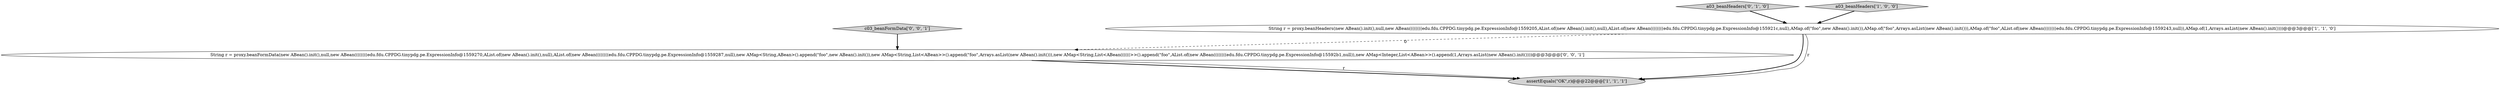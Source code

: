 digraph {
2 [style = filled, label = "assertEquals(\"OK\",r)@@@22@@@['1', '1', '1']", fillcolor = lightgray, shape = ellipse image = "AAA0AAABBB1BBB"];
1 [style = filled, label = "String r = proxy.beanHeaders(new ABean().init(),null,new ABean((((((((edu.fdu.CPPDG.tinypdg.pe.ExpressionInfo@1559205,AList.of(new ABean().init(),null),AList.of(new ABean((((((((edu.fdu.CPPDG.tinypdg.pe.ExpressionInfo@155921c,null),AMap.of(\"foo\",new ABean().init()),AMap.of(\"foo\",Arrays.asList(new ABean().init())),AMap.of(\"foo\",AList.of(new ABean((((((((edu.fdu.CPPDG.tinypdg.pe.ExpressionInfo@1559243,null)),AMap.of(1,Arrays.asList(new ABean().init())))@@@3@@@['1', '1', '0']", fillcolor = white, shape = ellipse image = "AAA0AAABBB1BBB"];
3 [style = filled, label = "a03_beanHeaders['0', '1', '0']", fillcolor = lightgray, shape = diamond image = "AAA0AAABBB2BBB"];
4 [style = filled, label = "String r = proxy.beanFormData(new ABean().init(),null,new ABean((((((((edu.fdu.CPPDG.tinypdg.pe.ExpressionInfo@1559270,AList.of(new ABean().init(),null),AList.of(new ABean((((((((edu.fdu.CPPDG.tinypdg.pe.ExpressionInfo@1559287,null),new AMap<String,ABean>().append(\"foo\",new ABean().init()),new AMap<String,List<ABean>>().append(\"foo\",Arrays.asList(new ABean().init())),new AMap<String,List<ABean((((((>>().append(\"foo\",AList.of(new ABean((((((((edu.fdu.CPPDG.tinypdg.pe.ExpressionInfo@15592b1,null)),new AMap<Integer,List<ABean>>().append(1,Arrays.asList(new ABean().init())))@@@3@@@['0', '0', '1']", fillcolor = white, shape = ellipse image = "AAA0AAABBB3BBB"];
5 [style = filled, label = "c03_beanFormData['0', '0', '1']", fillcolor = lightgray, shape = diamond image = "AAA0AAABBB3BBB"];
0 [style = filled, label = "a03_beanHeaders['1', '0', '0']", fillcolor = lightgray, shape = diamond image = "AAA0AAABBB1BBB"];
1->4 [style = dashed, label="0"];
1->2 [style = bold, label=""];
4->2 [style = bold, label=""];
3->1 [style = bold, label=""];
1->2 [style = solid, label="r"];
0->1 [style = bold, label=""];
5->4 [style = bold, label=""];
4->2 [style = solid, label="r"];
}
